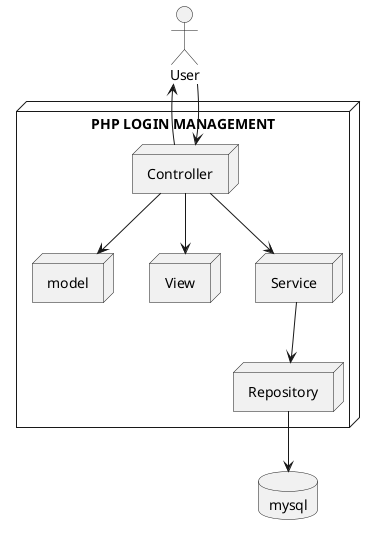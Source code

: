 @startuml

actor "User" as user

node "PHP LOGIN MANAGEMENT"{
node "model" as model
node "Controller" as Controller
node "View" as view
node "Service" as service
node "Repository" as repository
}
database "mysql" as mysql

user --> Controller
Controller --> model
Controller --> service
service --> repository
repository -->mysql
Controller -->view
Controller --> user

@enduml
